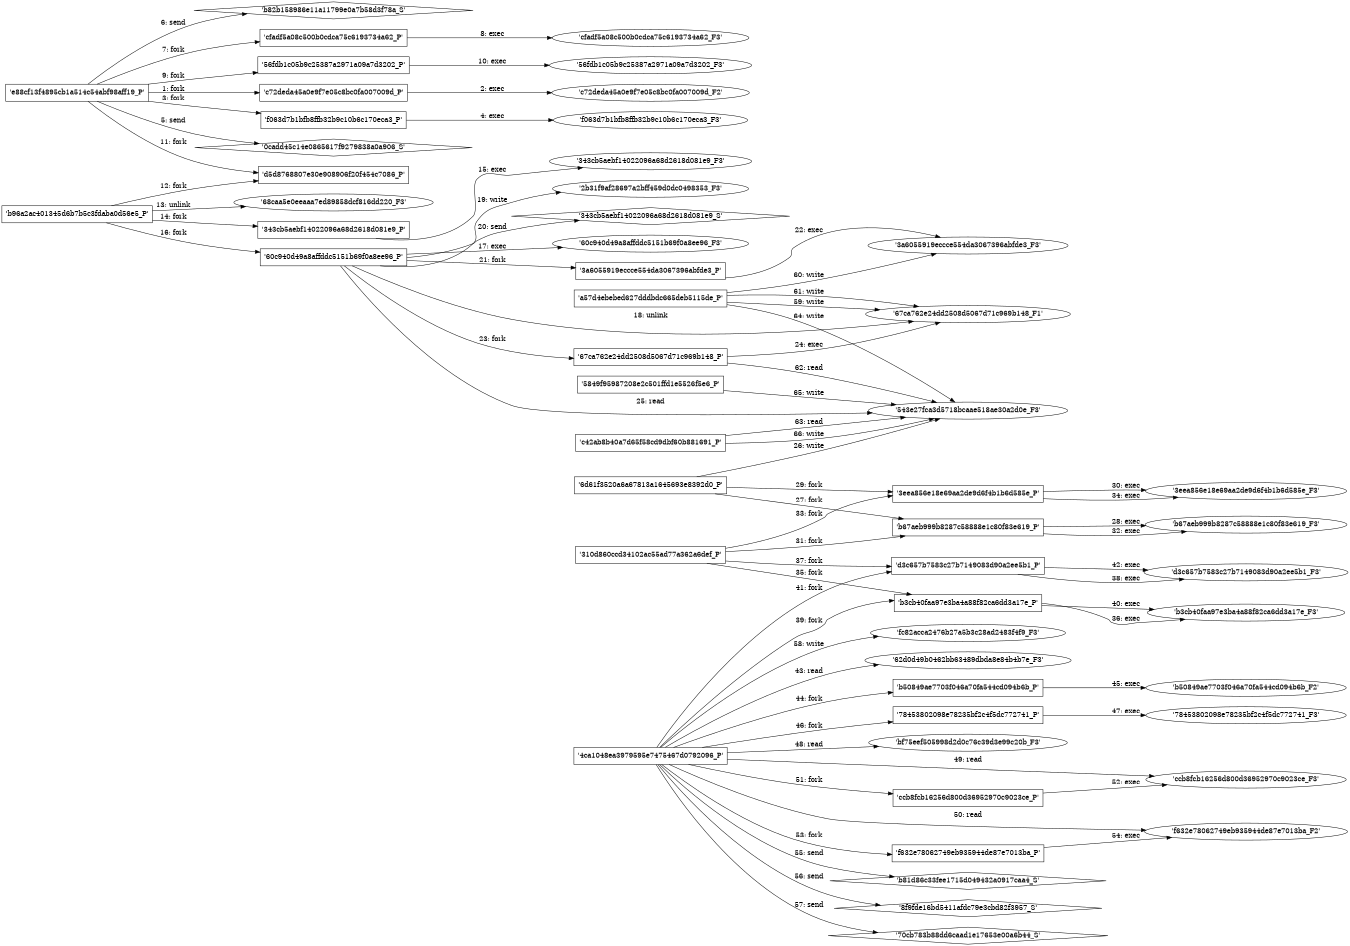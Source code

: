 digraph "D:\Learning\Paper\apt\基于CTI的攻击预警\Dataset\攻击图\ASGfromALLCTI\Threat Roundup for November 27 to December 4.dot" {
rankdir="LR"
size="9"
fixedsize="false"
splines="true"
nodesep=0.3
ranksep=0
fontsize=10
overlap="scalexy"
engine= "neato"
	"'e88cf13f4895cb1a514c54abf98aff19_P'" [node_type=Process shape=box]
	"'c72deda45a0e9f7e05c8bc0fa007009d_P'" [node_type=Process shape=box]
	"'e88cf13f4895cb1a514c54abf98aff19_P'" -> "'c72deda45a0e9f7e05c8bc0fa007009d_P'" [label="1: fork"]
	"'c72deda45a0e9f7e05c8bc0fa007009d_P'" [node_type=Process shape=box]
	"'c72deda45a0e9f7e05c8bc0fa007009d_F2'" [node_type=File shape=ellipse]
	"'c72deda45a0e9f7e05c8bc0fa007009d_P'" -> "'c72deda45a0e9f7e05c8bc0fa007009d_F2'" [label="2: exec"]
	"'e88cf13f4895cb1a514c54abf98aff19_P'" [node_type=Process shape=box]
	"'f063d7b1bfb8ffb32b9c10b6c170eca3_P'" [node_type=Process shape=box]
	"'e88cf13f4895cb1a514c54abf98aff19_P'" -> "'f063d7b1bfb8ffb32b9c10b6c170eca3_P'" [label="3: fork"]
	"'f063d7b1bfb8ffb32b9c10b6c170eca3_P'" [node_type=Process shape=box]
	"'f063d7b1bfb8ffb32b9c10b6c170eca3_F3'" [node_type=File shape=ellipse]
	"'f063d7b1bfb8ffb32b9c10b6c170eca3_P'" -> "'f063d7b1bfb8ffb32b9c10b6c170eca3_F3'" [label="4: exec"]
	"'0cadd45c14e0865617f9279838a0a906_S'" [node_type=Socket shape=diamond]
	"'e88cf13f4895cb1a514c54abf98aff19_P'" [node_type=Process shape=box]
	"'e88cf13f4895cb1a514c54abf98aff19_P'" -> "'0cadd45c14e0865617f9279838a0a906_S'" [label="5: send"]
	"'b82b158986e11a11799e0a7b58d3f78a_S'" [node_type=Socket shape=diamond]
	"'e88cf13f4895cb1a514c54abf98aff19_P'" [node_type=Process shape=box]
	"'e88cf13f4895cb1a514c54abf98aff19_P'" -> "'b82b158986e11a11799e0a7b58d3f78a_S'" [label="6: send"]
	"'e88cf13f4895cb1a514c54abf98aff19_P'" [node_type=Process shape=box]
	"'cfadf5a08c500b0cdca75c6193734a62_P'" [node_type=Process shape=box]
	"'e88cf13f4895cb1a514c54abf98aff19_P'" -> "'cfadf5a08c500b0cdca75c6193734a62_P'" [label="7: fork"]
	"'cfadf5a08c500b0cdca75c6193734a62_P'" [node_type=Process shape=box]
	"'cfadf5a08c500b0cdca75c6193734a62_F3'" [node_type=File shape=ellipse]
	"'cfadf5a08c500b0cdca75c6193734a62_P'" -> "'cfadf5a08c500b0cdca75c6193734a62_F3'" [label="8: exec"]
	"'e88cf13f4895cb1a514c54abf98aff19_P'" [node_type=Process shape=box]
	"'56fdb1c05b9c25387a2971a09a7d3202_P'" [node_type=Process shape=box]
	"'e88cf13f4895cb1a514c54abf98aff19_P'" -> "'56fdb1c05b9c25387a2971a09a7d3202_P'" [label="9: fork"]
	"'56fdb1c05b9c25387a2971a09a7d3202_P'" [node_type=Process shape=box]
	"'56fdb1c05b9c25387a2971a09a7d3202_F3'" [node_type=File shape=ellipse]
	"'56fdb1c05b9c25387a2971a09a7d3202_P'" -> "'56fdb1c05b9c25387a2971a09a7d3202_F3'" [label="10: exec"]
	"'e88cf13f4895cb1a514c54abf98aff19_P'" [node_type=Process shape=box]
	"'d5d8768807e30e908906f20f454c7086_P'" [node_type=Process shape=box]
	"'e88cf13f4895cb1a514c54abf98aff19_P'" -> "'d5d8768807e30e908906f20f454c7086_P'" [label="11: fork"]
	"'b96a2ac401345d6b7b5c3fdaba0d56e5_P'" [node_type=Process shape=box]
	"'d5d8768807e30e908906f20f454c7086_P'" [node_type=Process shape=box]
	"'b96a2ac401345d6b7b5c3fdaba0d56e5_P'" -> "'d5d8768807e30e908906f20f454c7086_P'" [label="12: fork"]
	"'68caa5e0eeaaa7ed89858dcf816dd220_F3'" [node_type=file shape=ellipse]
	"'b96a2ac401345d6b7b5c3fdaba0d56e5_P'" [node_type=Process shape=box]
	"'b96a2ac401345d6b7b5c3fdaba0d56e5_P'" -> "'68caa5e0eeaaa7ed89858dcf816dd220_F3'" [label="13: unlink"]
	"'b96a2ac401345d6b7b5c3fdaba0d56e5_P'" [node_type=Process shape=box]
	"'343cb5aebf14022096a68d2618d081e9_P'" [node_type=Process shape=box]
	"'b96a2ac401345d6b7b5c3fdaba0d56e5_P'" -> "'343cb5aebf14022096a68d2618d081e9_P'" [label="14: fork"]
	"'343cb5aebf14022096a68d2618d081e9_P'" [node_type=Process shape=box]
	"'343cb5aebf14022096a68d2618d081e9_F3'" [node_type=File shape=ellipse]
	"'343cb5aebf14022096a68d2618d081e9_P'" -> "'343cb5aebf14022096a68d2618d081e9_F3'" [label="15: exec"]
	"'b96a2ac401345d6b7b5c3fdaba0d56e5_P'" [node_type=Process shape=box]
	"'60c940d49a8affddc5151b69f0a8ee96_P'" [node_type=Process shape=box]
	"'b96a2ac401345d6b7b5c3fdaba0d56e5_P'" -> "'60c940d49a8affddc5151b69f0a8ee96_P'" [label="16: fork"]
	"'60c940d49a8affddc5151b69f0a8ee96_P'" [node_type=Process shape=box]
	"'60c940d49a8affddc5151b69f0a8ee96_F3'" [node_type=File shape=ellipse]
	"'60c940d49a8affddc5151b69f0a8ee96_P'" -> "'60c940d49a8affddc5151b69f0a8ee96_F3'" [label="17: exec"]
	"'67ca762e24dd2508d5067d71c969b148_F1'" [node_type=file shape=ellipse]
	"'60c940d49a8affddc5151b69f0a8ee96_P'" [node_type=Process shape=box]
	"'60c940d49a8affddc5151b69f0a8ee96_P'" -> "'67ca762e24dd2508d5067d71c969b148_F1'" [label="18: unlink"]
	"'2b31f9af28697a2bff459d0dc0498353_F3'" [node_type=file shape=ellipse]
	"'60c940d49a8affddc5151b69f0a8ee96_P'" [node_type=Process shape=box]
	"'60c940d49a8affddc5151b69f0a8ee96_P'" -> "'2b31f9af28697a2bff459d0dc0498353_F3'" [label="19: write"]
	"'343cb5aebf14022096a68d2618d081e9_S'" [node_type=Socket shape=diamond]
	"'60c940d49a8affddc5151b69f0a8ee96_P'" [node_type=Process shape=box]
	"'60c940d49a8affddc5151b69f0a8ee96_P'" -> "'343cb5aebf14022096a68d2618d081e9_S'" [label="20: send"]
	"'60c940d49a8affddc5151b69f0a8ee96_P'" [node_type=Process shape=box]
	"'3a6055919eccce554da3067396abfde3_P'" [node_type=Process shape=box]
	"'60c940d49a8affddc5151b69f0a8ee96_P'" -> "'3a6055919eccce554da3067396abfde3_P'" [label="21: fork"]
	"'3a6055919eccce554da3067396abfde3_P'" [node_type=Process shape=box]
	"'3a6055919eccce554da3067396abfde3_F3'" [node_type=File shape=ellipse]
	"'3a6055919eccce554da3067396abfde3_P'" -> "'3a6055919eccce554da3067396abfde3_F3'" [label="22: exec"]
	"'60c940d49a8affddc5151b69f0a8ee96_P'" [node_type=Process shape=box]
	"'67ca762e24dd2508d5067d71c969b148_P'" [node_type=Process shape=box]
	"'60c940d49a8affddc5151b69f0a8ee96_P'" -> "'67ca762e24dd2508d5067d71c969b148_P'" [label="23: fork"]
	"'67ca762e24dd2508d5067d71c969b148_P'" [node_type=Process shape=box]
	"'67ca762e24dd2508d5067d71c969b148_F1'" [node_type=File shape=ellipse]
	"'67ca762e24dd2508d5067d71c969b148_P'" -> "'67ca762e24dd2508d5067d71c969b148_F1'" [label="24: exec"]
	"'543e27fca3d5718bcaae518ae30a2d0e_F3'" [node_type=file shape=ellipse]
	"'60c940d49a8affddc5151b69f0a8ee96_P'" [node_type=Process shape=box]
	"'60c940d49a8affddc5151b69f0a8ee96_P'" -> "'543e27fca3d5718bcaae518ae30a2d0e_F3'" [label="25: read"]
	"'543e27fca3d5718bcaae518ae30a2d0e_F3'" [node_type=file shape=ellipse]
	"'6d61f3520a6a67813a1645693e8392d0_P'" [node_type=Process shape=box]
	"'6d61f3520a6a67813a1645693e8392d0_P'" -> "'543e27fca3d5718bcaae518ae30a2d0e_F3'" [label="26: write"]
	"'6d61f3520a6a67813a1645693e8392d0_P'" [node_type=Process shape=box]
	"'b67aeb999b8287c58888e1c80f83e619_P'" [node_type=Process shape=box]
	"'6d61f3520a6a67813a1645693e8392d0_P'" -> "'b67aeb999b8287c58888e1c80f83e619_P'" [label="27: fork"]
	"'b67aeb999b8287c58888e1c80f83e619_P'" [node_type=Process shape=box]
	"'b67aeb999b8287c58888e1c80f83e619_F3'" [node_type=File shape=ellipse]
	"'b67aeb999b8287c58888e1c80f83e619_P'" -> "'b67aeb999b8287c58888e1c80f83e619_F3'" [label="28: exec"]
	"'6d61f3520a6a67813a1645693e8392d0_P'" [node_type=Process shape=box]
	"'3eea856e18e69aa2de9d6f4b1b6d585e_P'" [node_type=Process shape=box]
	"'6d61f3520a6a67813a1645693e8392d0_P'" -> "'3eea856e18e69aa2de9d6f4b1b6d585e_P'" [label="29: fork"]
	"'3eea856e18e69aa2de9d6f4b1b6d585e_P'" [node_type=Process shape=box]
	"'3eea856e18e69aa2de9d6f4b1b6d585e_F3'" [node_type=File shape=ellipse]
	"'3eea856e18e69aa2de9d6f4b1b6d585e_P'" -> "'3eea856e18e69aa2de9d6f4b1b6d585e_F3'" [label="30: exec"]
	"'310d860ccd34102ac55ad77a362a6def_P'" [node_type=Process shape=box]
	"'b67aeb999b8287c58888e1c80f83e619_P'" [node_type=Process shape=box]
	"'310d860ccd34102ac55ad77a362a6def_P'" -> "'b67aeb999b8287c58888e1c80f83e619_P'" [label="31: fork"]
	"'b67aeb999b8287c58888e1c80f83e619_P'" [node_type=Process shape=box]
	"'b67aeb999b8287c58888e1c80f83e619_F3'" [node_type=File shape=ellipse]
	"'b67aeb999b8287c58888e1c80f83e619_P'" -> "'b67aeb999b8287c58888e1c80f83e619_F3'" [label="32: exec"]
	"'310d860ccd34102ac55ad77a362a6def_P'" [node_type=Process shape=box]
	"'3eea856e18e69aa2de9d6f4b1b6d585e_P'" [node_type=Process shape=box]
	"'310d860ccd34102ac55ad77a362a6def_P'" -> "'3eea856e18e69aa2de9d6f4b1b6d585e_P'" [label="33: fork"]
	"'3eea856e18e69aa2de9d6f4b1b6d585e_P'" [node_type=Process shape=box]
	"'3eea856e18e69aa2de9d6f4b1b6d585e_F3'" [node_type=File shape=ellipse]
	"'3eea856e18e69aa2de9d6f4b1b6d585e_P'" -> "'3eea856e18e69aa2de9d6f4b1b6d585e_F3'" [label="34: exec"]
	"'310d860ccd34102ac55ad77a362a6def_P'" [node_type=Process shape=box]
	"'b3cb40faa97e3ba4a88f82ca6dd3a17e_P'" [node_type=Process shape=box]
	"'310d860ccd34102ac55ad77a362a6def_P'" -> "'b3cb40faa97e3ba4a88f82ca6dd3a17e_P'" [label="35: fork"]
	"'b3cb40faa97e3ba4a88f82ca6dd3a17e_P'" [node_type=Process shape=box]
	"'b3cb40faa97e3ba4a88f82ca6dd3a17e_F3'" [node_type=File shape=ellipse]
	"'b3cb40faa97e3ba4a88f82ca6dd3a17e_P'" -> "'b3cb40faa97e3ba4a88f82ca6dd3a17e_F3'" [label="36: exec"]
	"'310d860ccd34102ac55ad77a362a6def_P'" [node_type=Process shape=box]
	"'d3c657b7583c27b7149083d90a2ee5b1_P'" [node_type=Process shape=box]
	"'310d860ccd34102ac55ad77a362a6def_P'" -> "'d3c657b7583c27b7149083d90a2ee5b1_P'" [label="37: fork"]
	"'d3c657b7583c27b7149083d90a2ee5b1_P'" [node_type=Process shape=box]
	"'d3c657b7583c27b7149083d90a2ee5b1_F3'" [node_type=File shape=ellipse]
	"'d3c657b7583c27b7149083d90a2ee5b1_P'" -> "'d3c657b7583c27b7149083d90a2ee5b1_F3'" [label="38: exec"]
	"'4ca1048ea3979595e7475467d0792096_P'" [node_type=Process shape=box]
	"'b3cb40faa97e3ba4a88f82ca6dd3a17e_P'" [node_type=Process shape=box]
	"'4ca1048ea3979595e7475467d0792096_P'" -> "'b3cb40faa97e3ba4a88f82ca6dd3a17e_P'" [label="39: fork"]
	"'b3cb40faa97e3ba4a88f82ca6dd3a17e_P'" [node_type=Process shape=box]
	"'b3cb40faa97e3ba4a88f82ca6dd3a17e_F3'" [node_type=File shape=ellipse]
	"'b3cb40faa97e3ba4a88f82ca6dd3a17e_P'" -> "'b3cb40faa97e3ba4a88f82ca6dd3a17e_F3'" [label="40: exec"]
	"'4ca1048ea3979595e7475467d0792096_P'" [node_type=Process shape=box]
	"'d3c657b7583c27b7149083d90a2ee5b1_P'" [node_type=Process shape=box]
	"'4ca1048ea3979595e7475467d0792096_P'" -> "'d3c657b7583c27b7149083d90a2ee5b1_P'" [label="41: fork"]
	"'d3c657b7583c27b7149083d90a2ee5b1_P'" [node_type=Process shape=box]
	"'d3c657b7583c27b7149083d90a2ee5b1_F3'" [node_type=File shape=ellipse]
	"'d3c657b7583c27b7149083d90a2ee5b1_P'" -> "'d3c657b7583c27b7149083d90a2ee5b1_F3'" [label="42: exec"]
	"'62d0d49b0462bb63489dbda8e84b4b7e_F3'" [node_type=file shape=ellipse]
	"'4ca1048ea3979595e7475467d0792096_P'" [node_type=Process shape=box]
	"'4ca1048ea3979595e7475467d0792096_P'" -> "'62d0d49b0462bb63489dbda8e84b4b7e_F3'" [label="43: read"]
	"'4ca1048ea3979595e7475467d0792096_P'" [node_type=Process shape=box]
	"'b50849ae7703f046a70fa544cd094b6b_P'" [node_type=Process shape=box]
	"'4ca1048ea3979595e7475467d0792096_P'" -> "'b50849ae7703f046a70fa544cd094b6b_P'" [label="44: fork"]
	"'b50849ae7703f046a70fa544cd094b6b_P'" [node_type=Process shape=box]
	"'b50849ae7703f046a70fa544cd094b6b_F2'" [node_type=File shape=ellipse]
	"'b50849ae7703f046a70fa544cd094b6b_P'" -> "'b50849ae7703f046a70fa544cd094b6b_F2'" [label="45: exec"]
	"'4ca1048ea3979595e7475467d0792096_P'" [node_type=Process shape=box]
	"'78453802098e78235bf2c4f5dc772741_P'" [node_type=Process shape=box]
	"'4ca1048ea3979595e7475467d0792096_P'" -> "'78453802098e78235bf2c4f5dc772741_P'" [label="46: fork"]
	"'78453802098e78235bf2c4f5dc772741_P'" [node_type=Process shape=box]
	"'78453802098e78235bf2c4f5dc772741_F3'" [node_type=File shape=ellipse]
	"'78453802098e78235bf2c4f5dc772741_P'" -> "'78453802098e78235bf2c4f5dc772741_F3'" [label="47: exec"]
	"'bf75eef505998d2d0c76c39d3e99c20b_F3'" [node_type=file shape=ellipse]
	"'4ca1048ea3979595e7475467d0792096_P'" [node_type=Process shape=box]
	"'4ca1048ea3979595e7475467d0792096_P'" -> "'bf75eef505998d2d0c76c39d3e99c20b_F3'" [label="48: read"]
	"'ccb8fcb16256d800d36952970c9023ce_F3'" [node_type=file shape=ellipse]
	"'4ca1048ea3979595e7475467d0792096_P'" [node_type=Process shape=box]
	"'4ca1048ea3979595e7475467d0792096_P'" -> "'ccb8fcb16256d800d36952970c9023ce_F3'" [label="49: read"]
	"'f632e78062749eb935944de87e7013ba_F2'" [node_type=file shape=ellipse]
	"'4ca1048ea3979595e7475467d0792096_P'" [node_type=Process shape=box]
	"'4ca1048ea3979595e7475467d0792096_P'" -> "'f632e78062749eb935944de87e7013ba_F2'" [label="50: read"]
	"'4ca1048ea3979595e7475467d0792096_P'" [node_type=Process shape=box]
	"'ccb8fcb16256d800d36952970c9023ce_P'" [node_type=Process shape=box]
	"'4ca1048ea3979595e7475467d0792096_P'" -> "'ccb8fcb16256d800d36952970c9023ce_P'" [label="51: fork"]
	"'ccb8fcb16256d800d36952970c9023ce_P'" [node_type=Process shape=box]
	"'ccb8fcb16256d800d36952970c9023ce_F3'" [node_type=File shape=ellipse]
	"'ccb8fcb16256d800d36952970c9023ce_P'" -> "'ccb8fcb16256d800d36952970c9023ce_F3'" [label="52: exec"]
	"'4ca1048ea3979595e7475467d0792096_P'" [node_type=Process shape=box]
	"'f632e78062749eb935944de87e7013ba_P'" [node_type=Process shape=box]
	"'4ca1048ea3979595e7475467d0792096_P'" -> "'f632e78062749eb935944de87e7013ba_P'" [label="53: fork"]
	"'f632e78062749eb935944de87e7013ba_P'" [node_type=Process shape=box]
	"'f632e78062749eb935944de87e7013ba_F2'" [node_type=File shape=ellipse]
	"'f632e78062749eb935944de87e7013ba_P'" -> "'f632e78062749eb935944de87e7013ba_F2'" [label="54: exec"]
	"'b81d86c33fee1715d049432a0917caa4_S'" [node_type=Socket shape=diamond]
	"'4ca1048ea3979595e7475467d0792096_P'" [node_type=Process shape=box]
	"'4ca1048ea3979595e7475467d0792096_P'" -> "'b81d86c33fee1715d049432a0917caa4_S'" [label="55: send"]
	"'8f9fde16bd5411afdc79e3cbd82f3957_S'" [node_type=Socket shape=diamond]
	"'4ca1048ea3979595e7475467d0792096_P'" [node_type=Process shape=box]
	"'4ca1048ea3979595e7475467d0792096_P'" -> "'8f9fde16bd5411afdc79e3cbd82f3957_S'" [label="56: send"]
	"'70cb783b88dd6caad1e17653e00a6b44_S'" [node_type=Socket shape=diamond]
	"'4ca1048ea3979595e7475467d0792096_P'" [node_type=Process shape=box]
	"'4ca1048ea3979595e7475467d0792096_P'" -> "'70cb783b88dd6caad1e17653e00a6b44_S'" [label="57: send"]
	"'fc82acca2476b27a5b3c28ad2483f4f9_F3'" [node_type=file shape=ellipse]
	"'4ca1048ea3979595e7475467d0792096_P'" [node_type=Process shape=box]
	"'4ca1048ea3979595e7475467d0792096_P'" -> "'fc82acca2476b27a5b3c28ad2483f4f9_F3'" [label="58: write"]
	"'67ca762e24dd2508d5067d71c969b148_F1'" [node_type=file shape=ellipse]
	"'a57d4ebebed627dddbdc665deb5115de_P'" [node_type=Process shape=box]
	"'a57d4ebebed627dddbdc665deb5115de_P'" -> "'67ca762e24dd2508d5067d71c969b148_F1'" [label="59: write"]
	"'3a6055919eccce554da3067396abfde3_F3'" [node_type=file shape=ellipse]
	"'a57d4ebebed627dddbdc665deb5115de_P'" [node_type=Process shape=box]
	"'a57d4ebebed627dddbdc665deb5115de_P'" -> "'3a6055919eccce554da3067396abfde3_F3'" [label="60: write"]
	"'67ca762e24dd2508d5067d71c969b148_F1'" [node_type=file shape=ellipse]
	"'a57d4ebebed627dddbdc665deb5115de_P'" [node_type=Process shape=box]
	"'a57d4ebebed627dddbdc665deb5115de_P'" -> "'67ca762e24dd2508d5067d71c969b148_F1'" [label="61: write"]
	"'543e27fca3d5718bcaae518ae30a2d0e_F3'" [node_type=file shape=ellipse]
	"'67ca762e24dd2508d5067d71c969b148_P'" [node_type=Process shape=box]
	"'67ca762e24dd2508d5067d71c969b148_P'" -> "'543e27fca3d5718bcaae518ae30a2d0e_F3'" [label="62: read"]
	"'543e27fca3d5718bcaae518ae30a2d0e_F3'" [node_type=file shape=ellipse]
	"'c42ab8b40a7d65f58cd9dbf60b881691_P'" [node_type=Process shape=box]
	"'c42ab8b40a7d65f58cd9dbf60b881691_P'" -> "'543e27fca3d5718bcaae518ae30a2d0e_F3'" [label="63: read"]
	"'543e27fca3d5718bcaae518ae30a2d0e_F3'" [node_type=file shape=ellipse]
	"'a57d4ebebed627dddbdc665deb5115de_P'" [node_type=Process shape=box]
	"'a57d4ebebed627dddbdc665deb5115de_P'" -> "'543e27fca3d5718bcaae518ae30a2d0e_F3'" [label="64: write"]
	"'543e27fca3d5718bcaae518ae30a2d0e_F3'" [node_type=file shape=ellipse]
	"'5849f95987208e2c501ffd1e5526f5e6_P'" [node_type=Process shape=box]
	"'5849f95987208e2c501ffd1e5526f5e6_P'" -> "'543e27fca3d5718bcaae518ae30a2d0e_F3'" [label="65: write"]
	"'543e27fca3d5718bcaae518ae30a2d0e_F3'" [node_type=file shape=ellipse]
	"'c42ab8b40a7d65f58cd9dbf60b881691_P'" [node_type=Process shape=box]
	"'c42ab8b40a7d65f58cd9dbf60b881691_P'" -> "'543e27fca3d5718bcaae518ae30a2d0e_F3'" [label="66: write"]
}
